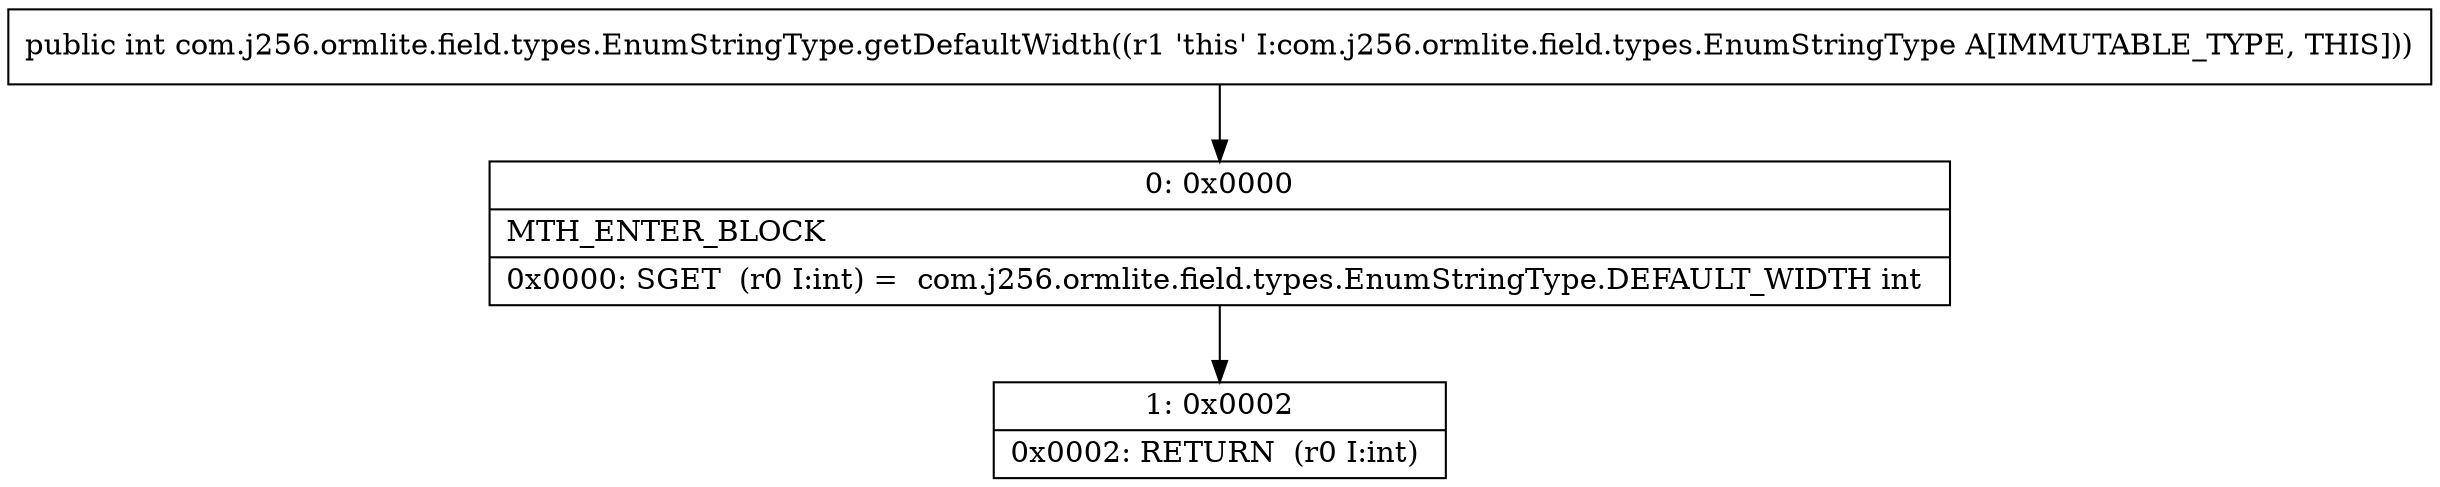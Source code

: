 digraph "CFG forcom.j256.ormlite.field.types.EnumStringType.getDefaultWidth()I" {
Node_0 [shape=record,label="{0\:\ 0x0000|MTH_ENTER_BLOCK\l|0x0000: SGET  (r0 I:int) =  com.j256.ormlite.field.types.EnumStringType.DEFAULT_WIDTH int \l}"];
Node_1 [shape=record,label="{1\:\ 0x0002|0x0002: RETURN  (r0 I:int) \l}"];
MethodNode[shape=record,label="{public int com.j256.ormlite.field.types.EnumStringType.getDefaultWidth((r1 'this' I:com.j256.ormlite.field.types.EnumStringType A[IMMUTABLE_TYPE, THIS])) }"];
MethodNode -> Node_0;
Node_0 -> Node_1;
}


